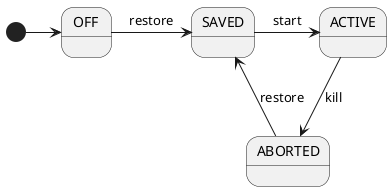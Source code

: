 @startuml

[*] -> OFF
OFF -> SAVED : restore
SAVED -> ACTIVE : start
ACTIVE --> ABORTED : kill

ABORTED --> SAVED : restore

hide empty members
hide empty methods
hide circle

skinparam monochrome true
skinparam shadowing false
skinparam packageStyle rect

@enduml

